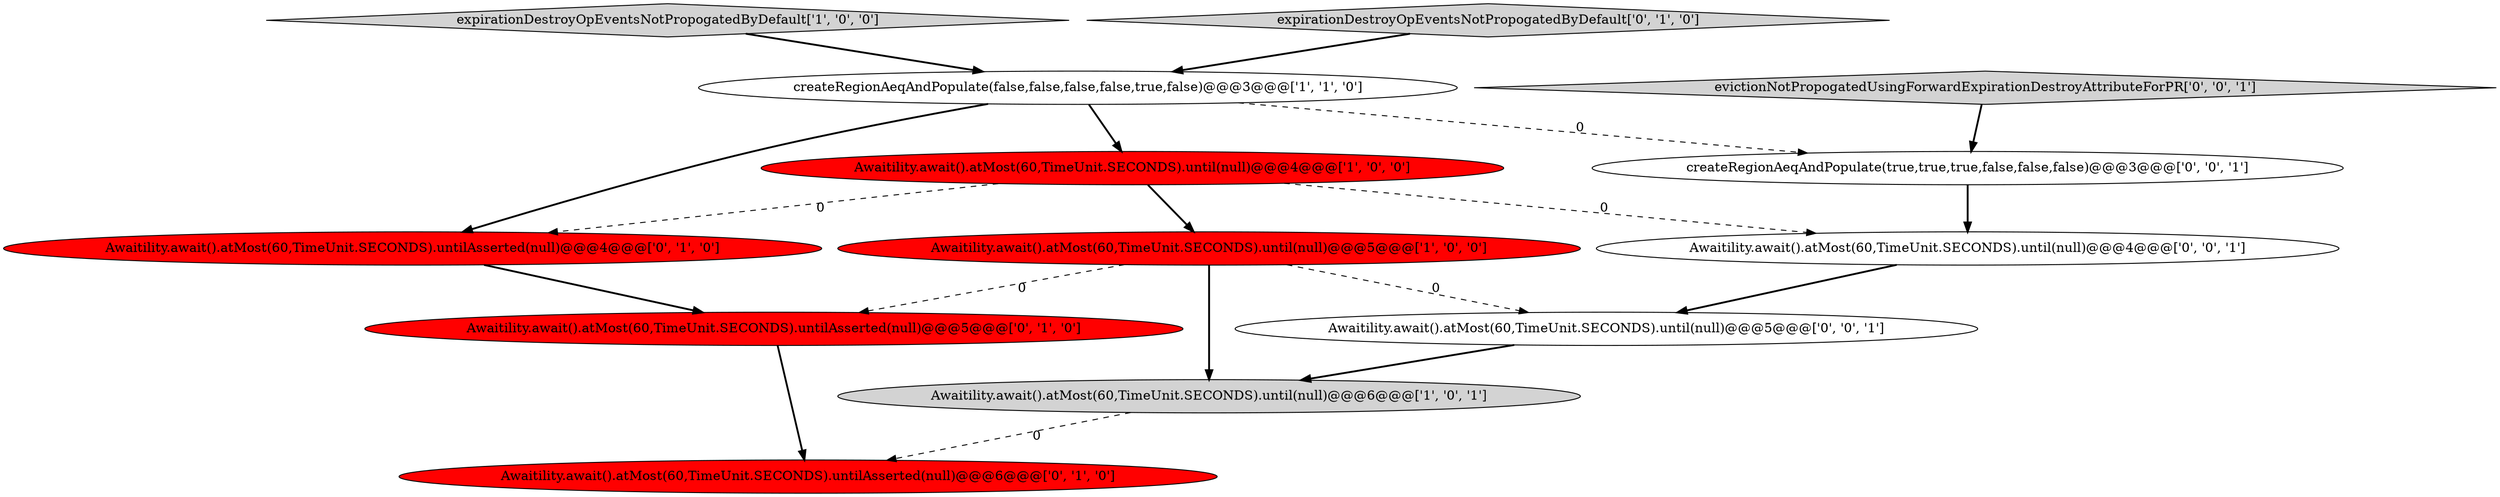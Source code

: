 digraph {
8 [style = filled, label = "Awaitility.await().atMost(60,TimeUnit.SECONDS).untilAsserted(null)@@@5@@@['0', '1', '0']", fillcolor = red, shape = ellipse image = "AAA1AAABBB2BBB"];
2 [style = filled, label = "expirationDestroyOpEventsNotPropogatedByDefault['1', '0', '0']", fillcolor = lightgray, shape = diamond image = "AAA0AAABBB1BBB"];
0 [style = filled, label = "Awaitility.await().atMost(60,TimeUnit.SECONDS).until(null)@@@4@@@['1', '0', '0']", fillcolor = red, shape = ellipse image = "AAA1AAABBB1BBB"];
12 [style = filled, label = "createRegionAeqAndPopulate(true,true,true,false,false,false)@@@3@@@['0', '0', '1']", fillcolor = white, shape = ellipse image = "AAA0AAABBB3BBB"];
7 [style = filled, label = "expirationDestroyOpEventsNotPropogatedByDefault['0', '1', '0']", fillcolor = lightgray, shape = diamond image = "AAA0AAABBB2BBB"];
11 [style = filled, label = "Awaitility.await().atMost(60,TimeUnit.SECONDS).until(null)@@@5@@@['0', '0', '1']", fillcolor = white, shape = ellipse image = "AAA0AAABBB3BBB"];
6 [style = filled, label = "Awaitility.await().atMost(60,TimeUnit.SECONDS).untilAsserted(null)@@@6@@@['0', '1', '0']", fillcolor = red, shape = ellipse image = "AAA1AAABBB2BBB"];
10 [style = filled, label = "Awaitility.await().atMost(60,TimeUnit.SECONDS).until(null)@@@4@@@['0', '0', '1']", fillcolor = white, shape = ellipse image = "AAA0AAABBB3BBB"];
9 [style = filled, label = "evictionNotPropogatedUsingForwardExpirationDestroyAttributeForPR['0', '0', '1']", fillcolor = lightgray, shape = diamond image = "AAA0AAABBB3BBB"];
3 [style = filled, label = "createRegionAeqAndPopulate(false,false,false,false,true,false)@@@3@@@['1', '1', '0']", fillcolor = white, shape = ellipse image = "AAA0AAABBB1BBB"];
4 [style = filled, label = "Awaitility.await().atMost(60,TimeUnit.SECONDS).until(null)@@@6@@@['1', '0', '1']", fillcolor = lightgray, shape = ellipse image = "AAA0AAABBB1BBB"];
1 [style = filled, label = "Awaitility.await().atMost(60,TimeUnit.SECONDS).until(null)@@@5@@@['1', '0', '0']", fillcolor = red, shape = ellipse image = "AAA1AAABBB1BBB"];
5 [style = filled, label = "Awaitility.await().atMost(60,TimeUnit.SECONDS).untilAsserted(null)@@@4@@@['0', '1', '0']", fillcolor = red, shape = ellipse image = "AAA1AAABBB2BBB"];
5->8 [style = bold, label=""];
1->8 [style = dashed, label="0"];
1->4 [style = bold, label=""];
3->5 [style = bold, label=""];
8->6 [style = bold, label=""];
12->10 [style = bold, label=""];
9->12 [style = bold, label=""];
3->12 [style = dashed, label="0"];
0->10 [style = dashed, label="0"];
0->5 [style = dashed, label="0"];
4->6 [style = dashed, label="0"];
1->11 [style = dashed, label="0"];
0->1 [style = bold, label=""];
7->3 [style = bold, label=""];
3->0 [style = bold, label=""];
2->3 [style = bold, label=""];
11->4 [style = bold, label=""];
10->11 [style = bold, label=""];
}

